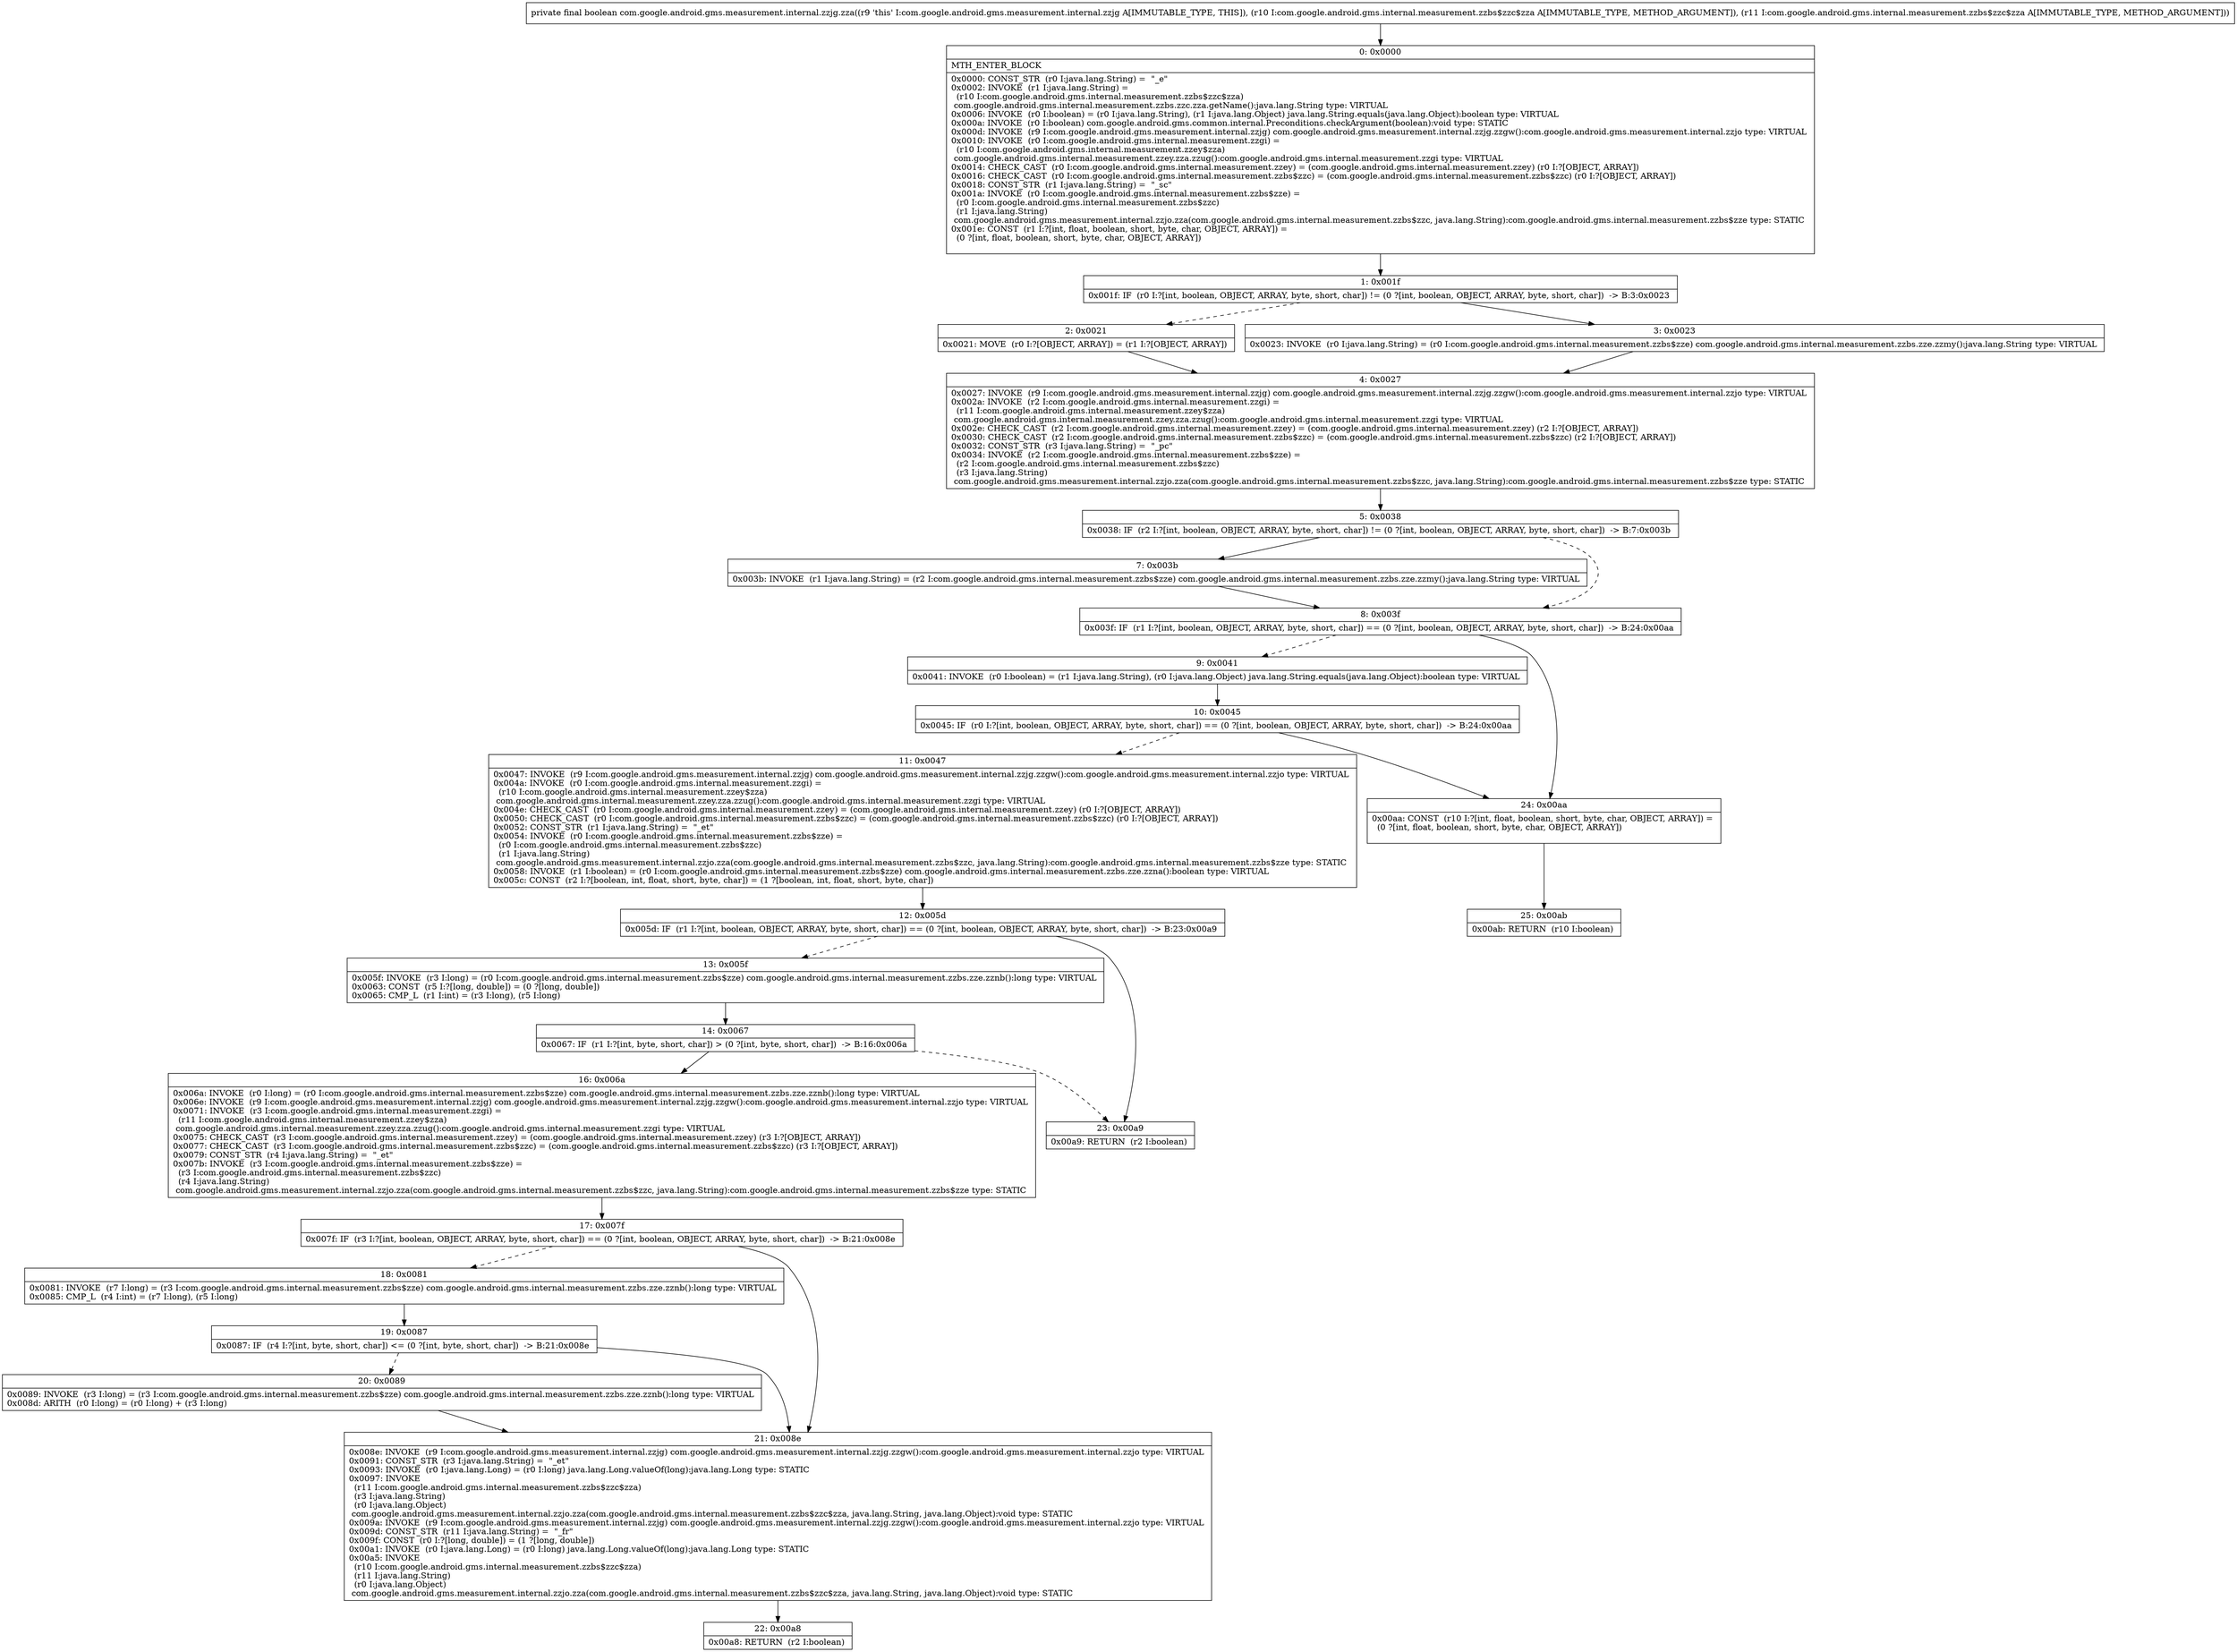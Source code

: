 digraph "CFG forcom.google.android.gms.measurement.internal.zzjg.zza(Lcom\/google\/android\/gms\/internal\/measurement\/zzbs$zzc$zza;Lcom\/google\/android\/gms\/internal\/measurement\/zzbs$zzc$zza;)Z" {
Node_0 [shape=record,label="{0\:\ 0x0000|MTH_ENTER_BLOCK\l|0x0000: CONST_STR  (r0 I:java.lang.String) =  \"_e\" \l0x0002: INVOKE  (r1 I:java.lang.String) = \l  (r10 I:com.google.android.gms.internal.measurement.zzbs$zzc$zza)\l com.google.android.gms.internal.measurement.zzbs.zzc.zza.getName():java.lang.String type: VIRTUAL \l0x0006: INVOKE  (r0 I:boolean) = (r0 I:java.lang.String), (r1 I:java.lang.Object) java.lang.String.equals(java.lang.Object):boolean type: VIRTUAL \l0x000a: INVOKE  (r0 I:boolean) com.google.android.gms.common.internal.Preconditions.checkArgument(boolean):void type: STATIC \l0x000d: INVOKE  (r9 I:com.google.android.gms.measurement.internal.zzjg) com.google.android.gms.measurement.internal.zzjg.zzgw():com.google.android.gms.measurement.internal.zzjo type: VIRTUAL \l0x0010: INVOKE  (r0 I:com.google.android.gms.internal.measurement.zzgi) = \l  (r10 I:com.google.android.gms.internal.measurement.zzey$zza)\l com.google.android.gms.internal.measurement.zzey.zza.zzug():com.google.android.gms.internal.measurement.zzgi type: VIRTUAL \l0x0014: CHECK_CAST  (r0 I:com.google.android.gms.internal.measurement.zzey) = (com.google.android.gms.internal.measurement.zzey) (r0 I:?[OBJECT, ARRAY]) \l0x0016: CHECK_CAST  (r0 I:com.google.android.gms.internal.measurement.zzbs$zzc) = (com.google.android.gms.internal.measurement.zzbs$zzc) (r0 I:?[OBJECT, ARRAY]) \l0x0018: CONST_STR  (r1 I:java.lang.String) =  \"_sc\" \l0x001a: INVOKE  (r0 I:com.google.android.gms.internal.measurement.zzbs$zze) = \l  (r0 I:com.google.android.gms.internal.measurement.zzbs$zzc)\l  (r1 I:java.lang.String)\l com.google.android.gms.measurement.internal.zzjo.zza(com.google.android.gms.internal.measurement.zzbs$zzc, java.lang.String):com.google.android.gms.internal.measurement.zzbs$zze type: STATIC \l0x001e: CONST  (r1 I:?[int, float, boolean, short, byte, char, OBJECT, ARRAY]) = \l  (0 ?[int, float, boolean, short, byte, char, OBJECT, ARRAY])\l \l}"];
Node_1 [shape=record,label="{1\:\ 0x001f|0x001f: IF  (r0 I:?[int, boolean, OBJECT, ARRAY, byte, short, char]) != (0 ?[int, boolean, OBJECT, ARRAY, byte, short, char])  \-\> B:3:0x0023 \l}"];
Node_2 [shape=record,label="{2\:\ 0x0021|0x0021: MOVE  (r0 I:?[OBJECT, ARRAY]) = (r1 I:?[OBJECT, ARRAY]) \l}"];
Node_3 [shape=record,label="{3\:\ 0x0023|0x0023: INVOKE  (r0 I:java.lang.String) = (r0 I:com.google.android.gms.internal.measurement.zzbs$zze) com.google.android.gms.internal.measurement.zzbs.zze.zzmy():java.lang.String type: VIRTUAL \l}"];
Node_4 [shape=record,label="{4\:\ 0x0027|0x0027: INVOKE  (r9 I:com.google.android.gms.measurement.internal.zzjg) com.google.android.gms.measurement.internal.zzjg.zzgw():com.google.android.gms.measurement.internal.zzjo type: VIRTUAL \l0x002a: INVOKE  (r2 I:com.google.android.gms.internal.measurement.zzgi) = \l  (r11 I:com.google.android.gms.internal.measurement.zzey$zza)\l com.google.android.gms.internal.measurement.zzey.zza.zzug():com.google.android.gms.internal.measurement.zzgi type: VIRTUAL \l0x002e: CHECK_CAST  (r2 I:com.google.android.gms.internal.measurement.zzey) = (com.google.android.gms.internal.measurement.zzey) (r2 I:?[OBJECT, ARRAY]) \l0x0030: CHECK_CAST  (r2 I:com.google.android.gms.internal.measurement.zzbs$zzc) = (com.google.android.gms.internal.measurement.zzbs$zzc) (r2 I:?[OBJECT, ARRAY]) \l0x0032: CONST_STR  (r3 I:java.lang.String) =  \"_pc\" \l0x0034: INVOKE  (r2 I:com.google.android.gms.internal.measurement.zzbs$zze) = \l  (r2 I:com.google.android.gms.internal.measurement.zzbs$zzc)\l  (r3 I:java.lang.String)\l com.google.android.gms.measurement.internal.zzjo.zza(com.google.android.gms.internal.measurement.zzbs$zzc, java.lang.String):com.google.android.gms.internal.measurement.zzbs$zze type: STATIC \l}"];
Node_5 [shape=record,label="{5\:\ 0x0038|0x0038: IF  (r2 I:?[int, boolean, OBJECT, ARRAY, byte, short, char]) != (0 ?[int, boolean, OBJECT, ARRAY, byte, short, char])  \-\> B:7:0x003b \l}"];
Node_7 [shape=record,label="{7\:\ 0x003b|0x003b: INVOKE  (r1 I:java.lang.String) = (r2 I:com.google.android.gms.internal.measurement.zzbs$zze) com.google.android.gms.internal.measurement.zzbs.zze.zzmy():java.lang.String type: VIRTUAL \l}"];
Node_8 [shape=record,label="{8\:\ 0x003f|0x003f: IF  (r1 I:?[int, boolean, OBJECT, ARRAY, byte, short, char]) == (0 ?[int, boolean, OBJECT, ARRAY, byte, short, char])  \-\> B:24:0x00aa \l}"];
Node_9 [shape=record,label="{9\:\ 0x0041|0x0041: INVOKE  (r0 I:boolean) = (r1 I:java.lang.String), (r0 I:java.lang.Object) java.lang.String.equals(java.lang.Object):boolean type: VIRTUAL \l}"];
Node_10 [shape=record,label="{10\:\ 0x0045|0x0045: IF  (r0 I:?[int, boolean, OBJECT, ARRAY, byte, short, char]) == (0 ?[int, boolean, OBJECT, ARRAY, byte, short, char])  \-\> B:24:0x00aa \l}"];
Node_11 [shape=record,label="{11\:\ 0x0047|0x0047: INVOKE  (r9 I:com.google.android.gms.measurement.internal.zzjg) com.google.android.gms.measurement.internal.zzjg.zzgw():com.google.android.gms.measurement.internal.zzjo type: VIRTUAL \l0x004a: INVOKE  (r0 I:com.google.android.gms.internal.measurement.zzgi) = \l  (r10 I:com.google.android.gms.internal.measurement.zzey$zza)\l com.google.android.gms.internal.measurement.zzey.zza.zzug():com.google.android.gms.internal.measurement.zzgi type: VIRTUAL \l0x004e: CHECK_CAST  (r0 I:com.google.android.gms.internal.measurement.zzey) = (com.google.android.gms.internal.measurement.zzey) (r0 I:?[OBJECT, ARRAY]) \l0x0050: CHECK_CAST  (r0 I:com.google.android.gms.internal.measurement.zzbs$zzc) = (com.google.android.gms.internal.measurement.zzbs$zzc) (r0 I:?[OBJECT, ARRAY]) \l0x0052: CONST_STR  (r1 I:java.lang.String) =  \"_et\" \l0x0054: INVOKE  (r0 I:com.google.android.gms.internal.measurement.zzbs$zze) = \l  (r0 I:com.google.android.gms.internal.measurement.zzbs$zzc)\l  (r1 I:java.lang.String)\l com.google.android.gms.measurement.internal.zzjo.zza(com.google.android.gms.internal.measurement.zzbs$zzc, java.lang.String):com.google.android.gms.internal.measurement.zzbs$zze type: STATIC \l0x0058: INVOKE  (r1 I:boolean) = (r0 I:com.google.android.gms.internal.measurement.zzbs$zze) com.google.android.gms.internal.measurement.zzbs.zze.zzna():boolean type: VIRTUAL \l0x005c: CONST  (r2 I:?[boolean, int, float, short, byte, char]) = (1 ?[boolean, int, float, short, byte, char]) \l}"];
Node_12 [shape=record,label="{12\:\ 0x005d|0x005d: IF  (r1 I:?[int, boolean, OBJECT, ARRAY, byte, short, char]) == (0 ?[int, boolean, OBJECT, ARRAY, byte, short, char])  \-\> B:23:0x00a9 \l}"];
Node_13 [shape=record,label="{13\:\ 0x005f|0x005f: INVOKE  (r3 I:long) = (r0 I:com.google.android.gms.internal.measurement.zzbs$zze) com.google.android.gms.internal.measurement.zzbs.zze.zznb():long type: VIRTUAL \l0x0063: CONST  (r5 I:?[long, double]) = (0 ?[long, double]) \l0x0065: CMP_L  (r1 I:int) = (r3 I:long), (r5 I:long) \l}"];
Node_14 [shape=record,label="{14\:\ 0x0067|0x0067: IF  (r1 I:?[int, byte, short, char]) \> (0 ?[int, byte, short, char])  \-\> B:16:0x006a \l}"];
Node_16 [shape=record,label="{16\:\ 0x006a|0x006a: INVOKE  (r0 I:long) = (r0 I:com.google.android.gms.internal.measurement.zzbs$zze) com.google.android.gms.internal.measurement.zzbs.zze.zznb():long type: VIRTUAL \l0x006e: INVOKE  (r9 I:com.google.android.gms.measurement.internal.zzjg) com.google.android.gms.measurement.internal.zzjg.zzgw():com.google.android.gms.measurement.internal.zzjo type: VIRTUAL \l0x0071: INVOKE  (r3 I:com.google.android.gms.internal.measurement.zzgi) = \l  (r11 I:com.google.android.gms.internal.measurement.zzey$zza)\l com.google.android.gms.internal.measurement.zzey.zza.zzug():com.google.android.gms.internal.measurement.zzgi type: VIRTUAL \l0x0075: CHECK_CAST  (r3 I:com.google.android.gms.internal.measurement.zzey) = (com.google.android.gms.internal.measurement.zzey) (r3 I:?[OBJECT, ARRAY]) \l0x0077: CHECK_CAST  (r3 I:com.google.android.gms.internal.measurement.zzbs$zzc) = (com.google.android.gms.internal.measurement.zzbs$zzc) (r3 I:?[OBJECT, ARRAY]) \l0x0079: CONST_STR  (r4 I:java.lang.String) =  \"_et\" \l0x007b: INVOKE  (r3 I:com.google.android.gms.internal.measurement.zzbs$zze) = \l  (r3 I:com.google.android.gms.internal.measurement.zzbs$zzc)\l  (r4 I:java.lang.String)\l com.google.android.gms.measurement.internal.zzjo.zza(com.google.android.gms.internal.measurement.zzbs$zzc, java.lang.String):com.google.android.gms.internal.measurement.zzbs$zze type: STATIC \l}"];
Node_17 [shape=record,label="{17\:\ 0x007f|0x007f: IF  (r3 I:?[int, boolean, OBJECT, ARRAY, byte, short, char]) == (0 ?[int, boolean, OBJECT, ARRAY, byte, short, char])  \-\> B:21:0x008e \l}"];
Node_18 [shape=record,label="{18\:\ 0x0081|0x0081: INVOKE  (r7 I:long) = (r3 I:com.google.android.gms.internal.measurement.zzbs$zze) com.google.android.gms.internal.measurement.zzbs.zze.zznb():long type: VIRTUAL \l0x0085: CMP_L  (r4 I:int) = (r7 I:long), (r5 I:long) \l}"];
Node_19 [shape=record,label="{19\:\ 0x0087|0x0087: IF  (r4 I:?[int, byte, short, char]) \<= (0 ?[int, byte, short, char])  \-\> B:21:0x008e \l}"];
Node_20 [shape=record,label="{20\:\ 0x0089|0x0089: INVOKE  (r3 I:long) = (r3 I:com.google.android.gms.internal.measurement.zzbs$zze) com.google.android.gms.internal.measurement.zzbs.zze.zznb():long type: VIRTUAL \l0x008d: ARITH  (r0 I:long) = (r0 I:long) + (r3 I:long) \l}"];
Node_21 [shape=record,label="{21\:\ 0x008e|0x008e: INVOKE  (r9 I:com.google.android.gms.measurement.internal.zzjg) com.google.android.gms.measurement.internal.zzjg.zzgw():com.google.android.gms.measurement.internal.zzjo type: VIRTUAL \l0x0091: CONST_STR  (r3 I:java.lang.String) =  \"_et\" \l0x0093: INVOKE  (r0 I:java.lang.Long) = (r0 I:long) java.lang.Long.valueOf(long):java.lang.Long type: STATIC \l0x0097: INVOKE  \l  (r11 I:com.google.android.gms.internal.measurement.zzbs$zzc$zza)\l  (r3 I:java.lang.String)\l  (r0 I:java.lang.Object)\l com.google.android.gms.measurement.internal.zzjo.zza(com.google.android.gms.internal.measurement.zzbs$zzc$zza, java.lang.String, java.lang.Object):void type: STATIC \l0x009a: INVOKE  (r9 I:com.google.android.gms.measurement.internal.zzjg) com.google.android.gms.measurement.internal.zzjg.zzgw():com.google.android.gms.measurement.internal.zzjo type: VIRTUAL \l0x009d: CONST_STR  (r11 I:java.lang.String) =  \"_fr\" \l0x009f: CONST  (r0 I:?[long, double]) = (1 ?[long, double]) \l0x00a1: INVOKE  (r0 I:java.lang.Long) = (r0 I:long) java.lang.Long.valueOf(long):java.lang.Long type: STATIC \l0x00a5: INVOKE  \l  (r10 I:com.google.android.gms.internal.measurement.zzbs$zzc$zza)\l  (r11 I:java.lang.String)\l  (r0 I:java.lang.Object)\l com.google.android.gms.measurement.internal.zzjo.zza(com.google.android.gms.internal.measurement.zzbs$zzc$zza, java.lang.String, java.lang.Object):void type: STATIC \l}"];
Node_22 [shape=record,label="{22\:\ 0x00a8|0x00a8: RETURN  (r2 I:boolean) \l}"];
Node_23 [shape=record,label="{23\:\ 0x00a9|0x00a9: RETURN  (r2 I:boolean) \l}"];
Node_24 [shape=record,label="{24\:\ 0x00aa|0x00aa: CONST  (r10 I:?[int, float, boolean, short, byte, char, OBJECT, ARRAY]) = \l  (0 ?[int, float, boolean, short, byte, char, OBJECT, ARRAY])\l \l}"];
Node_25 [shape=record,label="{25\:\ 0x00ab|0x00ab: RETURN  (r10 I:boolean) \l}"];
MethodNode[shape=record,label="{private final boolean com.google.android.gms.measurement.internal.zzjg.zza((r9 'this' I:com.google.android.gms.measurement.internal.zzjg A[IMMUTABLE_TYPE, THIS]), (r10 I:com.google.android.gms.internal.measurement.zzbs$zzc$zza A[IMMUTABLE_TYPE, METHOD_ARGUMENT]), (r11 I:com.google.android.gms.internal.measurement.zzbs$zzc$zza A[IMMUTABLE_TYPE, METHOD_ARGUMENT])) }"];
MethodNode -> Node_0;
Node_0 -> Node_1;
Node_1 -> Node_2[style=dashed];
Node_1 -> Node_3;
Node_2 -> Node_4;
Node_3 -> Node_4;
Node_4 -> Node_5;
Node_5 -> Node_7;
Node_5 -> Node_8[style=dashed];
Node_7 -> Node_8;
Node_8 -> Node_9[style=dashed];
Node_8 -> Node_24;
Node_9 -> Node_10;
Node_10 -> Node_11[style=dashed];
Node_10 -> Node_24;
Node_11 -> Node_12;
Node_12 -> Node_13[style=dashed];
Node_12 -> Node_23;
Node_13 -> Node_14;
Node_14 -> Node_16;
Node_14 -> Node_23[style=dashed];
Node_16 -> Node_17;
Node_17 -> Node_18[style=dashed];
Node_17 -> Node_21;
Node_18 -> Node_19;
Node_19 -> Node_20[style=dashed];
Node_19 -> Node_21;
Node_20 -> Node_21;
Node_21 -> Node_22;
Node_24 -> Node_25;
}

